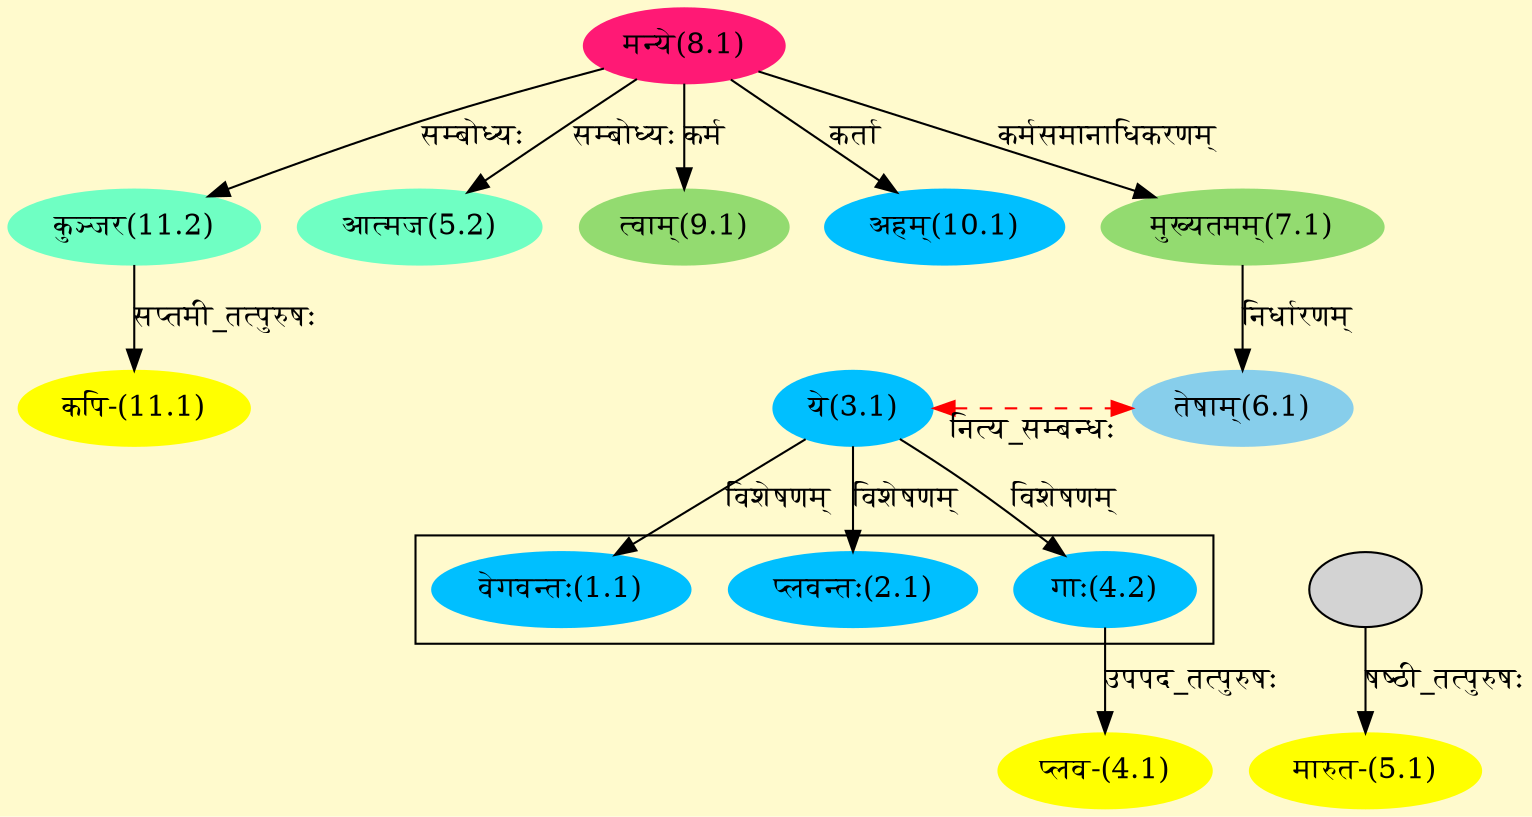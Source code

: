 digraph G{
rankdir=BT;
 compound=true;
 bgcolor="lemonchiffon1";

subgraph cluster_1{
Node1_1 [style=filled, color="#00BFFF" label = "वेगवन्तः(1.1)"]
Node3_1 [style=filled, color="#00BFFF" label = "ये(3.1)"]
Node2_1 [style=filled, color="#00BFFF" label = "प्लवन्तः(2.1)"]
Node4_2 [style=filled, color="#00BFFF" label = "गाः(4.2)"]

}
Node3_1 [style=filled, color="#00BFFF" label = "ये(3.1)"]
Node6_1 [style=filled, color="#87CEEB" label = "तेषाम्(6.1)"]
Node4_1 [style=filled, color="#FFFF00" label = "प्लव-(4.1)"]
Node4_2 [style=filled, color="#00BFFF" label = "गाः(4.2)"]
Node5_1 [style=filled, color="#FFFF00" label = "मारुत-(5.1)"]
Node5__2 [style=filled, color="" label = ""]
Node5_2 [style=filled, color="#6FFFC3" label = "आत्मज(5.2)"]
Node8_1 [style=filled, color="#FF1975" label = "मन्ये(8.1)"]
Node7_1 [style=filled, color="#93DB70" label = "मुख्यतमम्(7.1)"]
Node [style=filled, color="" label = "()"]
Node9_1 [style=filled, color="#93DB70" label = "त्वाम्(9.1)"]
Node10_1 [style=filled, color="#00BFFF" label = "अहम्(10.1)"]
Node11_1 [style=filled, color="#FFFF00" label = "कपि-(11.1)"]
Node11_2 [style=filled, color="#6FFFC3" label = "कुञ्जर(11.2)"]
{rank = same; Node3_1; Node6_1;}
/* Start of Relations section */

Node1_1 -> Node3_1 [  label="विशेषणम्"  dir="back" ]
Node2_1 -> Node3_1 [  label="विशेषणम्"  dir="back" ]
Node3_1 -> Node6_1 [ style=dashed color="red" label="नित्य_सम्बन्धः"  dir="both" ]
Node4_1 -> Node4_2 [  label="उपपद_तत्पुरुषः"  dir="back" ]
Node4_2 -> Node3_1 [  label="विशेषणम्"  dir="back" ]
Node5_1 -> Node5__2 [  label="षष्ठी_तत्पुरुषः"  dir="back" ]
Node5_2 -> Node8_1 [  label="सम्बोध्यः"  dir="back" ]
Node6_1 -> Node7_1 [  label="निर्धारणम्"  dir="back" ]
Node7_1 -> Node8_1 [  label="कर्मसमानाधिकरणम्"  dir="back" ]
Node9_1 -> Node8_1 [  label="कर्म"  dir="back" ]
Node10_1 -> Node8_1 [  label="कर्ता"  dir="back" ]
Node11_1 -> Node11_2 [  label="सप्तमी_तत्पुरुषः"  dir="back" ]
Node11_2 -> Node8_1 [  label="सम्बोध्यः"  dir="back" ]
}
